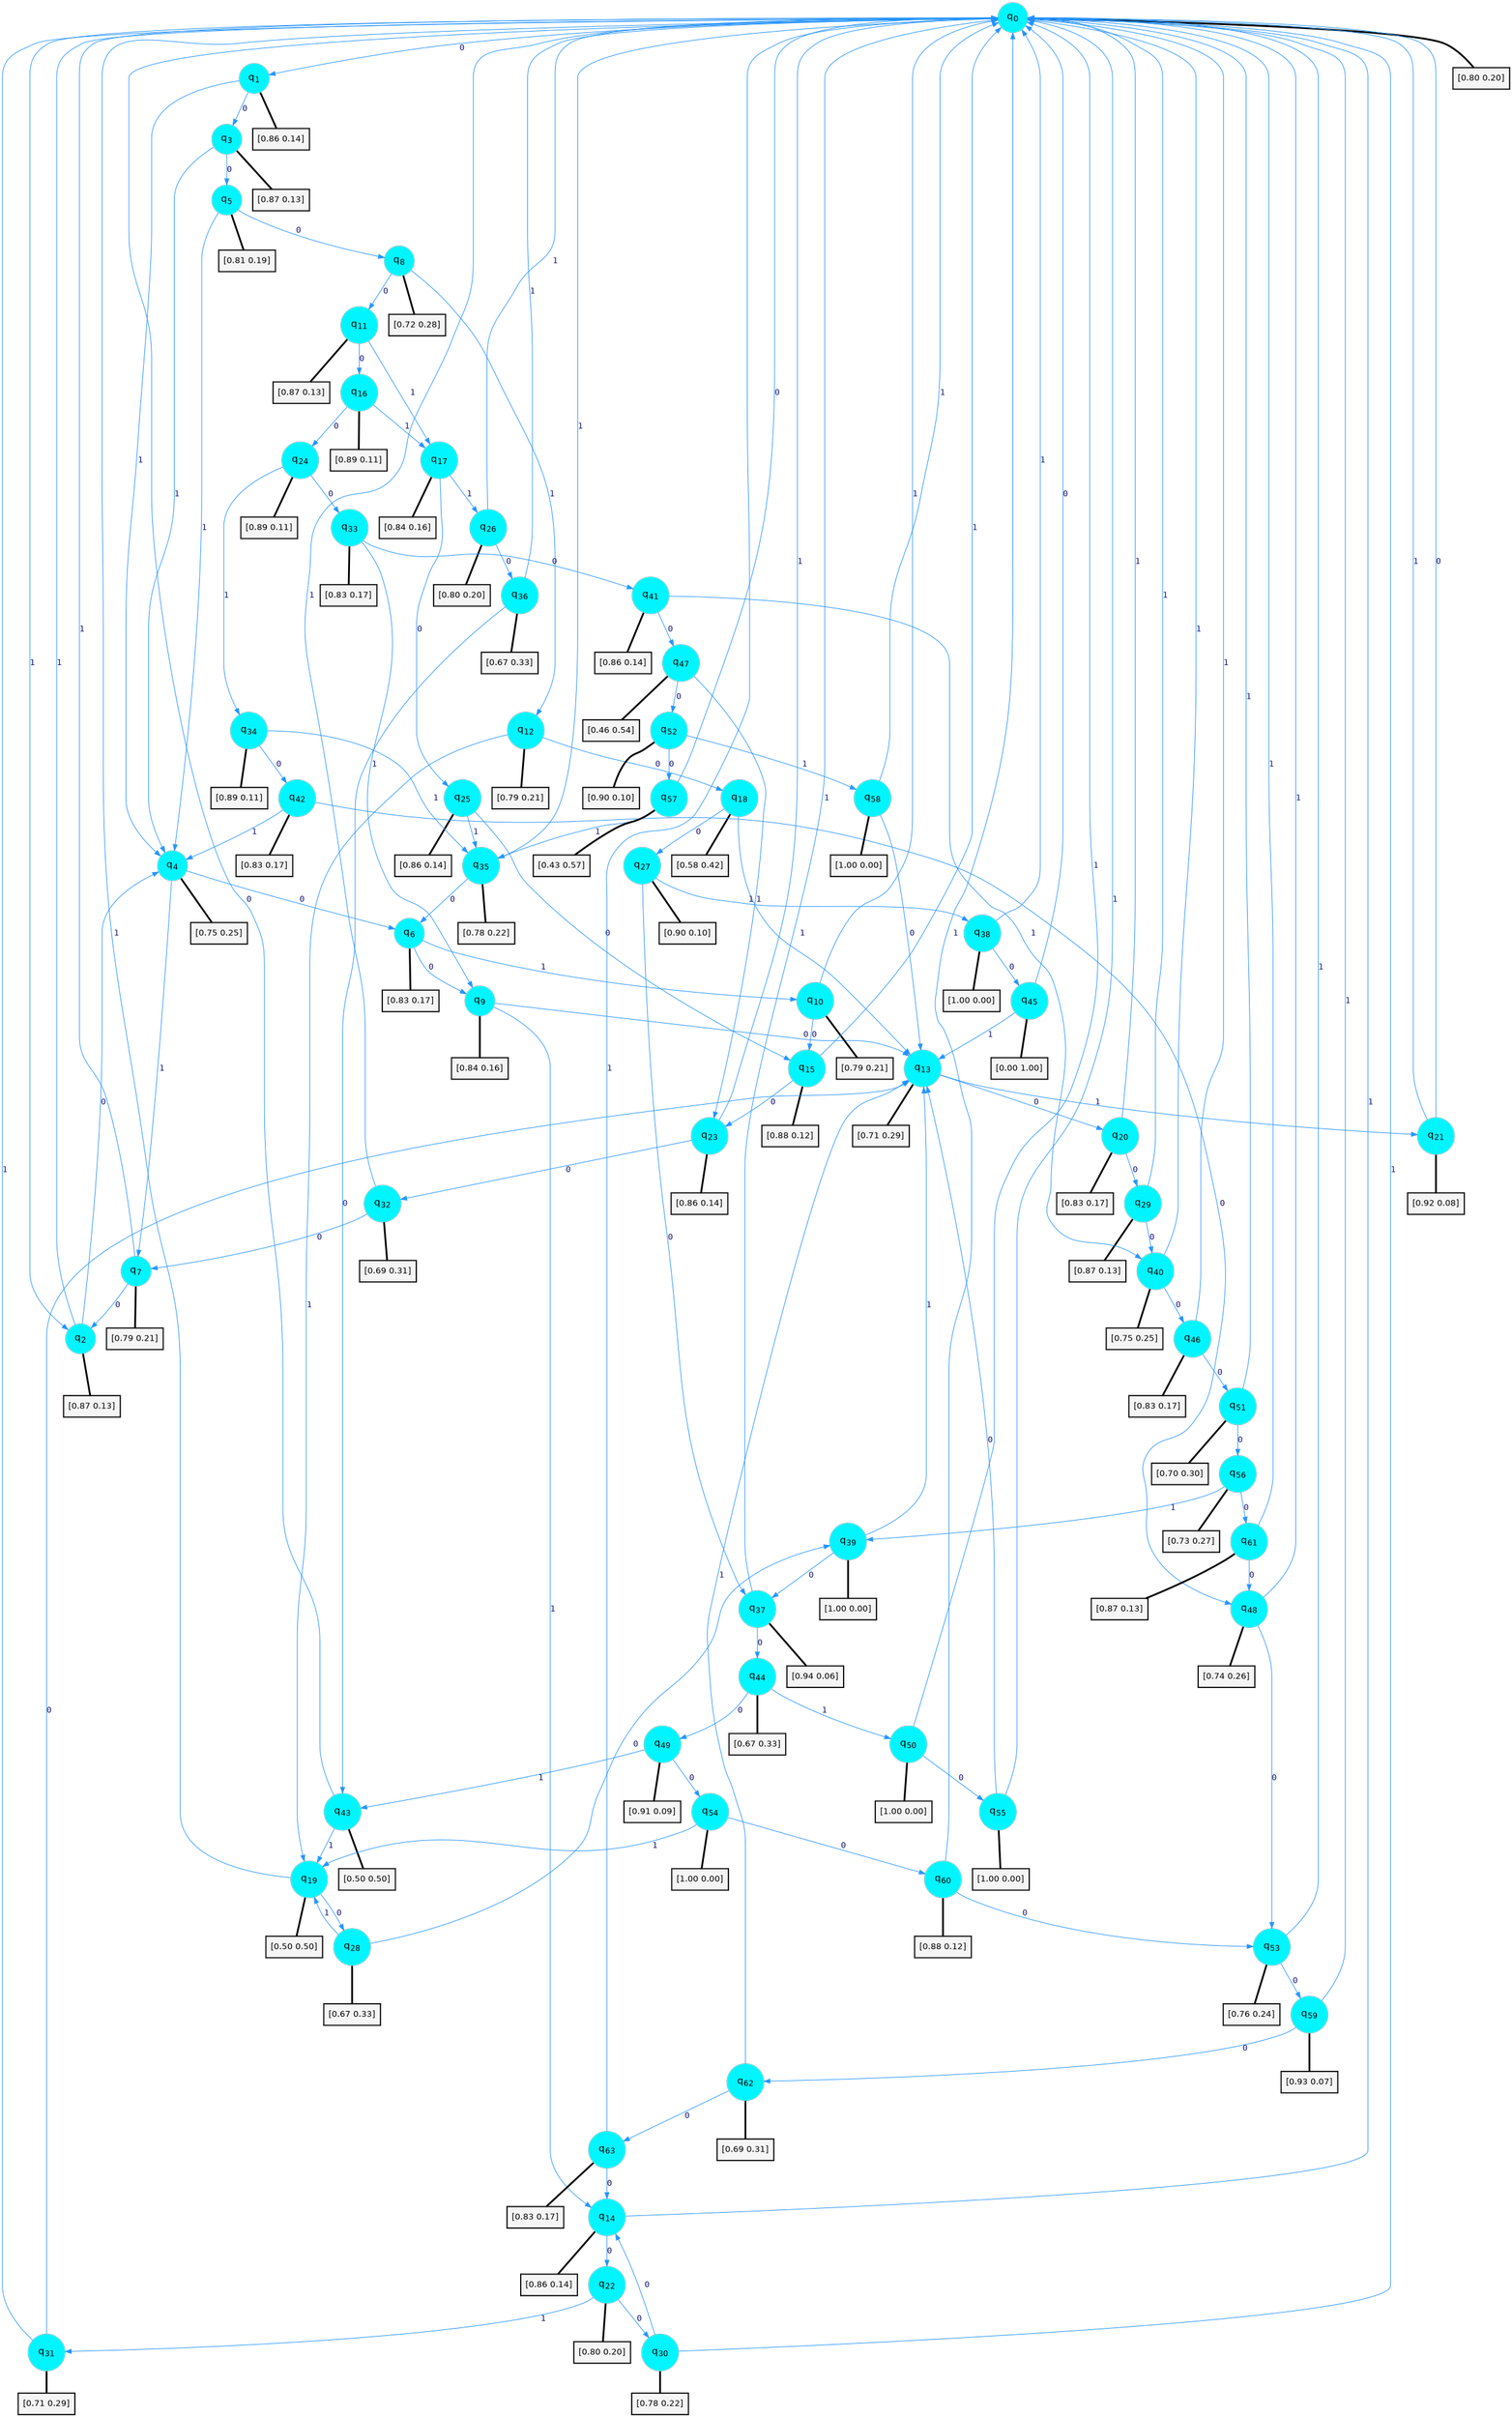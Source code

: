 digraph G {
graph [
bgcolor=transparent, dpi=300, rankdir=TD, size="40,25"];
node [
color=gray, fillcolor=turquoise1, fontcolor=black, fontname=Helvetica, fontsize=16, fontweight=bold, shape=circle, style=filled];
edge [
arrowsize=1, color=dodgerblue1, fontcolor=midnightblue, fontname=courier, fontweight=bold, penwidth=1, style=solid, weight=20];
0[label=<q<SUB>0</SUB>>];
1[label=<q<SUB>1</SUB>>];
2[label=<q<SUB>2</SUB>>];
3[label=<q<SUB>3</SUB>>];
4[label=<q<SUB>4</SUB>>];
5[label=<q<SUB>5</SUB>>];
6[label=<q<SUB>6</SUB>>];
7[label=<q<SUB>7</SUB>>];
8[label=<q<SUB>8</SUB>>];
9[label=<q<SUB>9</SUB>>];
10[label=<q<SUB>10</SUB>>];
11[label=<q<SUB>11</SUB>>];
12[label=<q<SUB>12</SUB>>];
13[label=<q<SUB>13</SUB>>];
14[label=<q<SUB>14</SUB>>];
15[label=<q<SUB>15</SUB>>];
16[label=<q<SUB>16</SUB>>];
17[label=<q<SUB>17</SUB>>];
18[label=<q<SUB>18</SUB>>];
19[label=<q<SUB>19</SUB>>];
20[label=<q<SUB>20</SUB>>];
21[label=<q<SUB>21</SUB>>];
22[label=<q<SUB>22</SUB>>];
23[label=<q<SUB>23</SUB>>];
24[label=<q<SUB>24</SUB>>];
25[label=<q<SUB>25</SUB>>];
26[label=<q<SUB>26</SUB>>];
27[label=<q<SUB>27</SUB>>];
28[label=<q<SUB>28</SUB>>];
29[label=<q<SUB>29</SUB>>];
30[label=<q<SUB>30</SUB>>];
31[label=<q<SUB>31</SUB>>];
32[label=<q<SUB>32</SUB>>];
33[label=<q<SUB>33</SUB>>];
34[label=<q<SUB>34</SUB>>];
35[label=<q<SUB>35</SUB>>];
36[label=<q<SUB>36</SUB>>];
37[label=<q<SUB>37</SUB>>];
38[label=<q<SUB>38</SUB>>];
39[label=<q<SUB>39</SUB>>];
40[label=<q<SUB>40</SUB>>];
41[label=<q<SUB>41</SUB>>];
42[label=<q<SUB>42</SUB>>];
43[label=<q<SUB>43</SUB>>];
44[label=<q<SUB>44</SUB>>];
45[label=<q<SUB>45</SUB>>];
46[label=<q<SUB>46</SUB>>];
47[label=<q<SUB>47</SUB>>];
48[label=<q<SUB>48</SUB>>];
49[label=<q<SUB>49</SUB>>];
50[label=<q<SUB>50</SUB>>];
51[label=<q<SUB>51</SUB>>];
52[label=<q<SUB>52</SUB>>];
53[label=<q<SUB>53</SUB>>];
54[label=<q<SUB>54</SUB>>];
55[label=<q<SUB>55</SUB>>];
56[label=<q<SUB>56</SUB>>];
57[label=<q<SUB>57</SUB>>];
58[label=<q<SUB>58</SUB>>];
59[label=<q<SUB>59</SUB>>];
60[label=<q<SUB>60</SUB>>];
61[label=<q<SUB>61</SUB>>];
62[label=<q<SUB>62</SUB>>];
63[label=<q<SUB>63</SUB>>];
64[label="[0.80 0.20]", shape=box,fontcolor=black, fontname=Helvetica, fontsize=14, penwidth=2, fillcolor=whitesmoke,color=black];
65[label="[0.86 0.14]", shape=box,fontcolor=black, fontname=Helvetica, fontsize=14, penwidth=2, fillcolor=whitesmoke,color=black];
66[label="[0.87 0.13]", shape=box,fontcolor=black, fontname=Helvetica, fontsize=14, penwidth=2, fillcolor=whitesmoke,color=black];
67[label="[0.87 0.13]", shape=box,fontcolor=black, fontname=Helvetica, fontsize=14, penwidth=2, fillcolor=whitesmoke,color=black];
68[label="[0.75 0.25]", shape=box,fontcolor=black, fontname=Helvetica, fontsize=14, penwidth=2, fillcolor=whitesmoke,color=black];
69[label="[0.81 0.19]", shape=box,fontcolor=black, fontname=Helvetica, fontsize=14, penwidth=2, fillcolor=whitesmoke,color=black];
70[label="[0.83 0.17]", shape=box,fontcolor=black, fontname=Helvetica, fontsize=14, penwidth=2, fillcolor=whitesmoke,color=black];
71[label="[0.79 0.21]", shape=box,fontcolor=black, fontname=Helvetica, fontsize=14, penwidth=2, fillcolor=whitesmoke,color=black];
72[label="[0.72 0.28]", shape=box,fontcolor=black, fontname=Helvetica, fontsize=14, penwidth=2, fillcolor=whitesmoke,color=black];
73[label="[0.84 0.16]", shape=box,fontcolor=black, fontname=Helvetica, fontsize=14, penwidth=2, fillcolor=whitesmoke,color=black];
74[label="[0.79 0.21]", shape=box,fontcolor=black, fontname=Helvetica, fontsize=14, penwidth=2, fillcolor=whitesmoke,color=black];
75[label="[0.87 0.13]", shape=box,fontcolor=black, fontname=Helvetica, fontsize=14, penwidth=2, fillcolor=whitesmoke,color=black];
76[label="[0.79 0.21]", shape=box,fontcolor=black, fontname=Helvetica, fontsize=14, penwidth=2, fillcolor=whitesmoke,color=black];
77[label="[0.71 0.29]", shape=box,fontcolor=black, fontname=Helvetica, fontsize=14, penwidth=2, fillcolor=whitesmoke,color=black];
78[label="[0.86 0.14]", shape=box,fontcolor=black, fontname=Helvetica, fontsize=14, penwidth=2, fillcolor=whitesmoke,color=black];
79[label="[0.88 0.12]", shape=box,fontcolor=black, fontname=Helvetica, fontsize=14, penwidth=2, fillcolor=whitesmoke,color=black];
80[label="[0.89 0.11]", shape=box,fontcolor=black, fontname=Helvetica, fontsize=14, penwidth=2, fillcolor=whitesmoke,color=black];
81[label="[0.84 0.16]", shape=box,fontcolor=black, fontname=Helvetica, fontsize=14, penwidth=2, fillcolor=whitesmoke,color=black];
82[label="[0.58 0.42]", shape=box,fontcolor=black, fontname=Helvetica, fontsize=14, penwidth=2, fillcolor=whitesmoke,color=black];
83[label="[0.50 0.50]", shape=box,fontcolor=black, fontname=Helvetica, fontsize=14, penwidth=2, fillcolor=whitesmoke,color=black];
84[label="[0.83 0.17]", shape=box,fontcolor=black, fontname=Helvetica, fontsize=14, penwidth=2, fillcolor=whitesmoke,color=black];
85[label="[0.92 0.08]", shape=box,fontcolor=black, fontname=Helvetica, fontsize=14, penwidth=2, fillcolor=whitesmoke,color=black];
86[label="[0.80 0.20]", shape=box,fontcolor=black, fontname=Helvetica, fontsize=14, penwidth=2, fillcolor=whitesmoke,color=black];
87[label="[0.86 0.14]", shape=box,fontcolor=black, fontname=Helvetica, fontsize=14, penwidth=2, fillcolor=whitesmoke,color=black];
88[label="[0.89 0.11]", shape=box,fontcolor=black, fontname=Helvetica, fontsize=14, penwidth=2, fillcolor=whitesmoke,color=black];
89[label="[0.86 0.14]", shape=box,fontcolor=black, fontname=Helvetica, fontsize=14, penwidth=2, fillcolor=whitesmoke,color=black];
90[label="[0.80 0.20]", shape=box,fontcolor=black, fontname=Helvetica, fontsize=14, penwidth=2, fillcolor=whitesmoke,color=black];
91[label="[0.90 0.10]", shape=box,fontcolor=black, fontname=Helvetica, fontsize=14, penwidth=2, fillcolor=whitesmoke,color=black];
92[label="[0.67 0.33]", shape=box,fontcolor=black, fontname=Helvetica, fontsize=14, penwidth=2, fillcolor=whitesmoke,color=black];
93[label="[0.87 0.13]", shape=box,fontcolor=black, fontname=Helvetica, fontsize=14, penwidth=2, fillcolor=whitesmoke,color=black];
94[label="[0.78 0.22]", shape=box,fontcolor=black, fontname=Helvetica, fontsize=14, penwidth=2, fillcolor=whitesmoke,color=black];
95[label="[0.71 0.29]", shape=box,fontcolor=black, fontname=Helvetica, fontsize=14, penwidth=2, fillcolor=whitesmoke,color=black];
96[label="[0.69 0.31]", shape=box,fontcolor=black, fontname=Helvetica, fontsize=14, penwidth=2, fillcolor=whitesmoke,color=black];
97[label="[0.83 0.17]", shape=box,fontcolor=black, fontname=Helvetica, fontsize=14, penwidth=2, fillcolor=whitesmoke,color=black];
98[label="[0.89 0.11]", shape=box,fontcolor=black, fontname=Helvetica, fontsize=14, penwidth=2, fillcolor=whitesmoke,color=black];
99[label="[0.78 0.22]", shape=box,fontcolor=black, fontname=Helvetica, fontsize=14, penwidth=2, fillcolor=whitesmoke,color=black];
100[label="[0.67 0.33]", shape=box,fontcolor=black, fontname=Helvetica, fontsize=14, penwidth=2, fillcolor=whitesmoke,color=black];
101[label="[0.94 0.06]", shape=box,fontcolor=black, fontname=Helvetica, fontsize=14, penwidth=2, fillcolor=whitesmoke,color=black];
102[label="[1.00 0.00]", shape=box,fontcolor=black, fontname=Helvetica, fontsize=14, penwidth=2, fillcolor=whitesmoke,color=black];
103[label="[1.00 0.00]", shape=box,fontcolor=black, fontname=Helvetica, fontsize=14, penwidth=2, fillcolor=whitesmoke,color=black];
104[label="[0.75 0.25]", shape=box,fontcolor=black, fontname=Helvetica, fontsize=14, penwidth=2, fillcolor=whitesmoke,color=black];
105[label="[0.86 0.14]", shape=box,fontcolor=black, fontname=Helvetica, fontsize=14, penwidth=2, fillcolor=whitesmoke,color=black];
106[label="[0.83 0.17]", shape=box,fontcolor=black, fontname=Helvetica, fontsize=14, penwidth=2, fillcolor=whitesmoke,color=black];
107[label="[0.50 0.50]", shape=box,fontcolor=black, fontname=Helvetica, fontsize=14, penwidth=2, fillcolor=whitesmoke,color=black];
108[label="[0.67 0.33]", shape=box,fontcolor=black, fontname=Helvetica, fontsize=14, penwidth=2, fillcolor=whitesmoke,color=black];
109[label="[0.00 1.00]", shape=box,fontcolor=black, fontname=Helvetica, fontsize=14, penwidth=2, fillcolor=whitesmoke,color=black];
110[label="[0.83 0.17]", shape=box,fontcolor=black, fontname=Helvetica, fontsize=14, penwidth=2, fillcolor=whitesmoke,color=black];
111[label="[0.46 0.54]", shape=box,fontcolor=black, fontname=Helvetica, fontsize=14, penwidth=2, fillcolor=whitesmoke,color=black];
112[label="[0.74 0.26]", shape=box,fontcolor=black, fontname=Helvetica, fontsize=14, penwidth=2, fillcolor=whitesmoke,color=black];
113[label="[0.91 0.09]", shape=box,fontcolor=black, fontname=Helvetica, fontsize=14, penwidth=2, fillcolor=whitesmoke,color=black];
114[label="[1.00 0.00]", shape=box,fontcolor=black, fontname=Helvetica, fontsize=14, penwidth=2, fillcolor=whitesmoke,color=black];
115[label="[0.70 0.30]", shape=box,fontcolor=black, fontname=Helvetica, fontsize=14, penwidth=2, fillcolor=whitesmoke,color=black];
116[label="[0.90 0.10]", shape=box,fontcolor=black, fontname=Helvetica, fontsize=14, penwidth=2, fillcolor=whitesmoke,color=black];
117[label="[0.76 0.24]", shape=box,fontcolor=black, fontname=Helvetica, fontsize=14, penwidth=2, fillcolor=whitesmoke,color=black];
118[label="[1.00 0.00]", shape=box,fontcolor=black, fontname=Helvetica, fontsize=14, penwidth=2, fillcolor=whitesmoke,color=black];
119[label="[1.00 0.00]", shape=box,fontcolor=black, fontname=Helvetica, fontsize=14, penwidth=2, fillcolor=whitesmoke,color=black];
120[label="[0.73 0.27]", shape=box,fontcolor=black, fontname=Helvetica, fontsize=14, penwidth=2, fillcolor=whitesmoke,color=black];
121[label="[0.43 0.57]", shape=box,fontcolor=black, fontname=Helvetica, fontsize=14, penwidth=2, fillcolor=whitesmoke,color=black];
122[label="[1.00 0.00]", shape=box,fontcolor=black, fontname=Helvetica, fontsize=14, penwidth=2, fillcolor=whitesmoke,color=black];
123[label="[0.93 0.07]", shape=box,fontcolor=black, fontname=Helvetica, fontsize=14, penwidth=2, fillcolor=whitesmoke,color=black];
124[label="[0.88 0.12]", shape=box,fontcolor=black, fontname=Helvetica, fontsize=14, penwidth=2, fillcolor=whitesmoke,color=black];
125[label="[0.87 0.13]", shape=box,fontcolor=black, fontname=Helvetica, fontsize=14, penwidth=2, fillcolor=whitesmoke,color=black];
126[label="[0.69 0.31]", shape=box,fontcolor=black, fontname=Helvetica, fontsize=14, penwidth=2, fillcolor=whitesmoke,color=black];
127[label="[0.83 0.17]", shape=box,fontcolor=black, fontname=Helvetica, fontsize=14, penwidth=2, fillcolor=whitesmoke,color=black];
0->1 [label=0];
0->2 [label=1];
0->64 [arrowhead=none, penwidth=3,color=black];
1->3 [label=0];
1->4 [label=1];
1->65 [arrowhead=none, penwidth=3,color=black];
2->4 [label=0];
2->0 [label=1];
2->66 [arrowhead=none, penwidth=3,color=black];
3->5 [label=0];
3->4 [label=1];
3->67 [arrowhead=none, penwidth=3,color=black];
4->6 [label=0];
4->7 [label=1];
4->68 [arrowhead=none, penwidth=3,color=black];
5->8 [label=0];
5->4 [label=1];
5->69 [arrowhead=none, penwidth=3,color=black];
6->9 [label=0];
6->10 [label=1];
6->70 [arrowhead=none, penwidth=3,color=black];
7->2 [label=0];
7->0 [label=1];
7->71 [arrowhead=none, penwidth=3,color=black];
8->11 [label=0];
8->12 [label=1];
8->72 [arrowhead=none, penwidth=3,color=black];
9->13 [label=0];
9->14 [label=1];
9->73 [arrowhead=none, penwidth=3,color=black];
10->15 [label=0];
10->0 [label=1];
10->74 [arrowhead=none, penwidth=3,color=black];
11->16 [label=0];
11->17 [label=1];
11->75 [arrowhead=none, penwidth=3,color=black];
12->18 [label=0];
12->19 [label=1];
12->76 [arrowhead=none, penwidth=3,color=black];
13->20 [label=0];
13->21 [label=1];
13->77 [arrowhead=none, penwidth=3,color=black];
14->22 [label=0];
14->0 [label=1];
14->78 [arrowhead=none, penwidth=3,color=black];
15->23 [label=0];
15->0 [label=1];
15->79 [arrowhead=none, penwidth=3,color=black];
16->24 [label=0];
16->17 [label=1];
16->80 [arrowhead=none, penwidth=3,color=black];
17->25 [label=0];
17->26 [label=1];
17->81 [arrowhead=none, penwidth=3,color=black];
18->27 [label=0];
18->13 [label=1];
18->82 [arrowhead=none, penwidth=3,color=black];
19->28 [label=0];
19->0 [label=1];
19->83 [arrowhead=none, penwidth=3,color=black];
20->29 [label=0];
20->0 [label=1];
20->84 [arrowhead=none, penwidth=3,color=black];
21->0 [label=0];
21->0 [label=1];
21->85 [arrowhead=none, penwidth=3,color=black];
22->30 [label=0];
22->31 [label=1];
22->86 [arrowhead=none, penwidth=3,color=black];
23->32 [label=0];
23->0 [label=1];
23->87 [arrowhead=none, penwidth=3,color=black];
24->33 [label=0];
24->34 [label=1];
24->88 [arrowhead=none, penwidth=3,color=black];
25->15 [label=0];
25->35 [label=1];
25->89 [arrowhead=none, penwidth=3,color=black];
26->36 [label=0];
26->0 [label=1];
26->90 [arrowhead=none, penwidth=3,color=black];
27->37 [label=0];
27->38 [label=1];
27->91 [arrowhead=none, penwidth=3,color=black];
28->39 [label=0];
28->19 [label=1];
28->92 [arrowhead=none, penwidth=3,color=black];
29->40 [label=0];
29->0 [label=1];
29->93 [arrowhead=none, penwidth=3,color=black];
30->14 [label=0];
30->0 [label=1];
30->94 [arrowhead=none, penwidth=3,color=black];
31->13 [label=0];
31->0 [label=1];
31->95 [arrowhead=none, penwidth=3,color=black];
32->7 [label=0];
32->0 [label=1];
32->96 [arrowhead=none, penwidth=3,color=black];
33->41 [label=0];
33->9 [label=1];
33->97 [arrowhead=none, penwidth=3,color=black];
34->42 [label=0];
34->35 [label=1];
34->98 [arrowhead=none, penwidth=3,color=black];
35->6 [label=0];
35->0 [label=1];
35->99 [arrowhead=none, penwidth=3,color=black];
36->43 [label=0];
36->0 [label=1];
36->100 [arrowhead=none, penwidth=3,color=black];
37->44 [label=0];
37->0 [label=1];
37->101 [arrowhead=none, penwidth=3,color=black];
38->45 [label=0];
38->0 [label=1];
38->102 [arrowhead=none, penwidth=3,color=black];
39->37 [label=0];
39->13 [label=1];
39->103 [arrowhead=none, penwidth=3,color=black];
40->46 [label=0];
40->0 [label=1];
40->104 [arrowhead=none, penwidth=3,color=black];
41->47 [label=0];
41->40 [label=1];
41->105 [arrowhead=none, penwidth=3,color=black];
42->48 [label=0];
42->4 [label=1];
42->106 [arrowhead=none, penwidth=3,color=black];
43->0 [label=0];
43->19 [label=1];
43->107 [arrowhead=none, penwidth=3,color=black];
44->49 [label=0];
44->50 [label=1];
44->108 [arrowhead=none, penwidth=3,color=black];
45->0 [label=0];
45->13 [label=1];
45->109 [arrowhead=none, penwidth=3,color=black];
46->51 [label=0];
46->0 [label=1];
46->110 [arrowhead=none, penwidth=3,color=black];
47->52 [label=0];
47->23 [label=1];
47->111 [arrowhead=none, penwidth=3,color=black];
48->53 [label=0];
48->0 [label=1];
48->112 [arrowhead=none, penwidth=3,color=black];
49->54 [label=0];
49->43 [label=1];
49->113 [arrowhead=none, penwidth=3,color=black];
50->55 [label=0];
50->0 [label=1];
50->114 [arrowhead=none, penwidth=3,color=black];
51->56 [label=0];
51->0 [label=1];
51->115 [arrowhead=none, penwidth=3,color=black];
52->57 [label=0];
52->58 [label=1];
52->116 [arrowhead=none, penwidth=3,color=black];
53->59 [label=0];
53->0 [label=1];
53->117 [arrowhead=none, penwidth=3,color=black];
54->60 [label=0];
54->19 [label=1];
54->118 [arrowhead=none, penwidth=3,color=black];
55->13 [label=0];
55->0 [label=1];
55->119 [arrowhead=none, penwidth=3,color=black];
56->61 [label=0];
56->39 [label=1];
56->120 [arrowhead=none, penwidth=3,color=black];
57->0 [label=0];
57->35 [label=1];
57->121 [arrowhead=none, penwidth=3,color=black];
58->13 [label=0];
58->0 [label=1];
58->122 [arrowhead=none, penwidth=3,color=black];
59->62 [label=0];
59->0 [label=1];
59->123 [arrowhead=none, penwidth=3,color=black];
60->53 [label=0];
60->0 [label=1];
60->124 [arrowhead=none, penwidth=3,color=black];
61->48 [label=0];
61->0 [label=1];
61->125 [arrowhead=none, penwidth=3,color=black];
62->63 [label=0];
62->13 [label=1];
62->126 [arrowhead=none, penwidth=3,color=black];
63->14 [label=0];
63->0 [label=1];
63->127 [arrowhead=none, penwidth=3,color=black];
}
